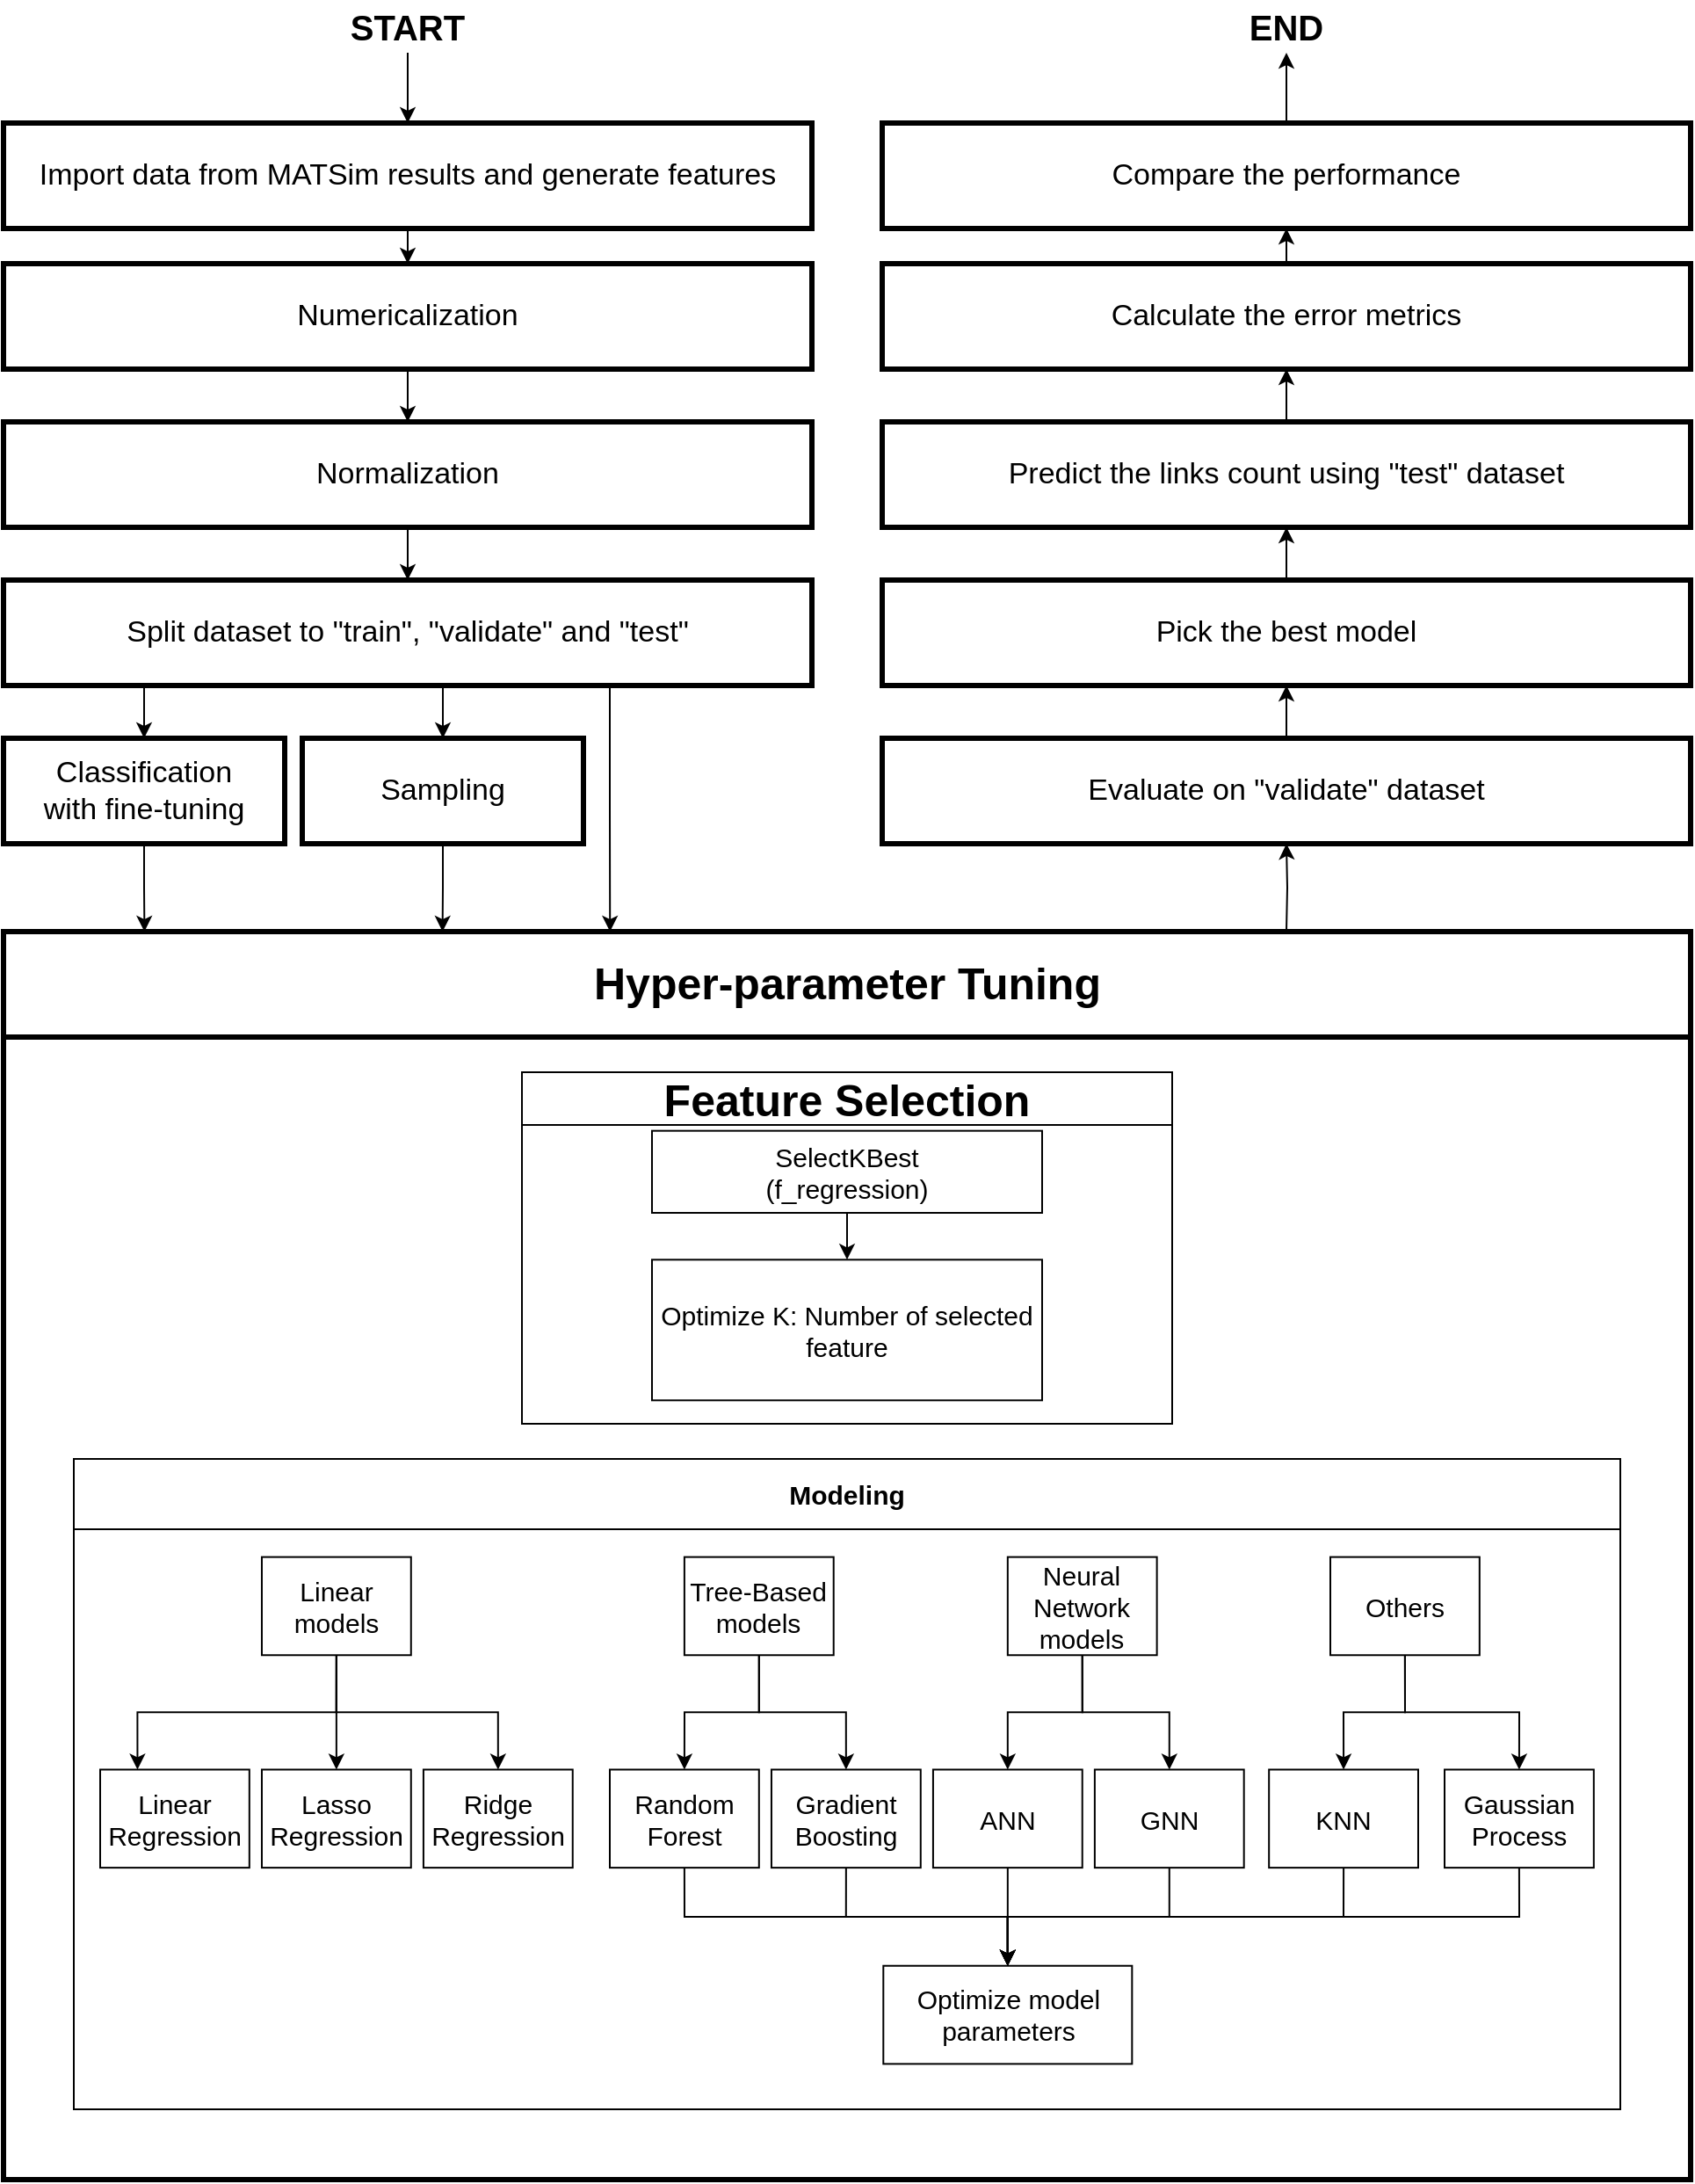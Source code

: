 <mxfile version="24.4.4" type="device">
  <diagram name="Page-1" id="b520641d-4fe3-3701-9064-5fc419738815">
    <mxGraphModel dx="1386" dy="1643" grid="1" gridSize="10" guides="1" tooltips="1" connect="1" arrows="1" fold="1" page="1" pageScale="1" pageWidth="1100" pageHeight="850" background="none" math="0" shadow="0">
      <root>
        <mxCell id="0" />
        <mxCell id="1" parent="0" />
        <mxCell id="gMKB-CB3w5Qyr5-P35p--82" style="edgeStyle=orthogonalEdgeStyle;rounded=0;orthogonalLoop=1;jettySize=auto;html=1;exitX=0.5;exitY=1;exitDx=0;exitDy=0;entryX=0.5;entryY=0;entryDx=0;entryDy=0;" parent="1" source="gMKB-CB3w5Qyr5-P35p--3" target="gMKB-CB3w5Qyr5-P35p--8" edge="1">
          <mxGeometry relative="1" as="geometry" />
        </mxCell>
        <mxCell id="gMKB-CB3w5Qyr5-P35p--3" value="&lt;b&gt;&lt;font style=&quot;font-size: 20px;&quot;&gt;START&lt;/font&gt;&lt;/b&gt;" style="text;html=1;align=center;verticalAlign=middle;whiteSpace=wrap;rounded=0;fontSize=15;" parent="1" vertex="1">
          <mxGeometry x="390" y="-80" width="60" height="30" as="geometry" />
        </mxCell>
        <mxCell id="gMKB-CB3w5Qyr5-P35p--83" style="edgeStyle=orthogonalEdgeStyle;rounded=0;orthogonalLoop=1;jettySize=auto;html=1;exitX=0.5;exitY=1;exitDx=0;exitDy=0;entryX=0.5;entryY=0;entryDx=0;entryDy=0;fontSize=17;" parent="1" source="gMKB-CB3w5Qyr5-P35p--8" target="gMKB-CB3w5Qyr5-P35p--9" edge="1">
          <mxGeometry relative="1" as="geometry" />
        </mxCell>
        <mxCell id="gMKB-CB3w5Qyr5-P35p--8" value="Import data from MATSim results and generate features" style="rounded=0;whiteSpace=wrap;html=1;fontSize=17;strokeWidth=3;" parent="1" vertex="1">
          <mxGeometry x="190" y="-10" width="460" height="60" as="geometry" />
        </mxCell>
        <mxCell id="gMKB-CB3w5Qyr5-P35p--84" style="edgeStyle=orthogonalEdgeStyle;rounded=0;orthogonalLoop=1;jettySize=auto;html=1;exitX=0.5;exitY=1;exitDx=0;exitDy=0;entryX=0.5;entryY=0;entryDx=0;entryDy=0;fontSize=17;" parent="1" source="gMKB-CB3w5Qyr5-P35p--9" target="gMKB-CB3w5Qyr5-P35p--10" edge="1">
          <mxGeometry relative="1" as="geometry" />
        </mxCell>
        <mxCell id="gMKB-CB3w5Qyr5-P35p--9" value="Numericalization" style="rounded=0;whiteSpace=wrap;html=1;fontSize=17;strokeWidth=3;" parent="1" vertex="1">
          <mxGeometry x="190" y="70" width="460" height="60" as="geometry" />
        </mxCell>
        <mxCell id="gMKB-CB3w5Qyr5-P35p--85" style="edgeStyle=orthogonalEdgeStyle;rounded=0;orthogonalLoop=1;jettySize=auto;html=1;exitX=0.5;exitY=1;exitDx=0;exitDy=0;entryX=0.5;entryY=0;entryDx=0;entryDy=0;fontSize=17;" parent="1" source="gMKB-CB3w5Qyr5-P35p--10" target="gMKB-CB3w5Qyr5-P35p--11" edge="1">
          <mxGeometry relative="1" as="geometry" />
        </mxCell>
        <mxCell id="gMKB-CB3w5Qyr5-P35p--10" value="Normalization" style="rounded=0;whiteSpace=wrap;html=1;fontSize=17;strokeWidth=3;" parent="1" vertex="1">
          <mxGeometry x="190" y="160" width="460" height="60" as="geometry" />
        </mxCell>
        <mxCell id="gMKB-CB3w5Qyr5-P35p--114" style="edgeStyle=orthogonalEdgeStyle;rounded=0;orthogonalLoop=1;jettySize=auto;html=1;exitX=0.5;exitY=1;exitDx=0;exitDy=0;fontSize=17;" parent="1" source="gMKB-CB3w5Qyr5-P35p--11" target="gMKB-CB3w5Qyr5-P35p--12" edge="1">
          <mxGeometry relative="1" as="geometry">
            <Array as="points">
              <mxPoint x="270" y="310" />
            </Array>
          </mxGeometry>
        </mxCell>
        <mxCell id="gMKB-CB3w5Qyr5-P35p--115" style="edgeStyle=orthogonalEdgeStyle;rounded=0;orthogonalLoop=1;jettySize=auto;html=1;exitX=0.5;exitY=1;exitDx=0;exitDy=0;entryX=0.5;entryY=0;entryDx=0;entryDy=0;fontSize=17;" parent="1" source="gMKB-CB3w5Qyr5-P35p--11" target="gMKB-CB3w5Qyr5-P35p--96" edge="1">
          <mxGeometry relative="1" as="geometry">
            <Array as="points">
              <mxPoint x="440" y="310" />
            </Array>
          </mxGeometry>
        </mxCell>
        <mxCell id="gMKB-CB3w5Qyr5-P35p--117" style="edgeStyle=orthogonalEdgeStyle;rounded=0;orthogonalLoop=1;jettySize=auto;html=1;exitX=0.75;exitY=1;exitDx=0;exitDy=0;" parent="1" source="gMKB-CB3w5Qyr5-P35p--11" edge="1">
          <mxGeometry relative="1" as="geometry">
            <mxPoint x="535.111" y="450" as="targetPoint" />
          </mxGeometry>
        </mxCell>
        <mxCell id="gMKB-CB3w5Qyr5-P35p--11" value="Split dataset to &quot;train&quot;, &quot;validate&quot; and &quot;test&quot;" style="rounded=0;whiteSpace=wrap;html=1;fontSize=17;strokeWidth=3;" parent="1" vertex="1">
          <mxGeometry x="190" y="250" width="460" height="60" as="geometry" />
        </mxCell>
        <mxCell id="gMKB-CB3w5Qyr5-P35p--103" style="edgeStyle=orthogonalEdgeStyle;rounded=0;orthogonalLoop=1;jettySize=auto;html=1;exitX=0.5;exitY=1;exitDx=0;exitDy=0;" parent="1" source="gMKB-CB3w5Qyr5-P35p--12" edge="1">
          <mxGeometry relative="1" as="geometry">
            <mxPoint x="270.2" y="450" as="targetPoint" />
          </mxGeometry>
        </mxCell>
        <mxCell id="gMKB-CB3w5Qyr5-P35p--12" value="Classification&lt;div&gt;with fine-tuning&lt;/div&gt;" style="rounded=0;whiteSpace=wrap;html=1;fontSize=17;strokeWidth=3;" parent="1" vertex="1">
          <mxGeometry x="190" y="340" width="160" height="60" as="geometry" />
        </mxCell>
        <mxCell id="gMKB-CB3w5Qyr5-P35p--91" style="edgeStyle=orthogonalEdgeStyle;rounded=0;orthogonalLoop=1;jettySize=auto;html=1;exitX=0.5;exitY=0;exitDx=0;exitDy=0;entryX=0.5;entryY=1;entryDx=0;entryDy=0;fontSize=17;" parent="1" source="gMKB-CB3w5Qyr5-P35p--18" target="gMKB-CB3w5Qyr5-P35p--20" edge="1">
          <mxGeometry relative="1" as="geometry" />
        </mxCell>
        <mxCell id="gMKB-CB3w5Qyr5-P35p--18" value="Pick the best model" style="rounded=0;whiteSpace=wrap;html=1;fontSize=17;strokeWidth=3;" parent="1" vertex="1">
          <mxGeometry x="690" y="250" width="460" height="60" as="geometry" />
        </mxCell>
        <mxCell id="gMKB-CB3w5Qyr5-P35p--90" style="edgeStyle=orthogonalEdgeStyle;rounded=0;orthogonalLoop=1;jettySize=auto;html=1;exitX=0.5;exitY=0;exitDx=0;exitDy=0;entryX=0.5;entryY=1;entryDx=0;entryDy=0;fontSize=17;" parent="1" source="gMKB-CB3w5Qyr5-P35p--19" target="gMKB-CB3w5Qyr5-P35p--18" edge="1">
          <mxGeometry relative="1" as="geometry" />
        </mxCell>
        <mxCell id="gMKB-CB3w5Qyr5-P35p--111" style="edgeStyle=orthogonalEdgeStyle;rounded=0;orthogonalLoop=1;jettySize=auto;html=1;exitX=0.5;exitY=1;exitDx=0;exitDy=0;entryX=0.5;entryY=1;entryDx=0;entryDy=0;" parent="1" target="gMKB-CB3w5Qyr5-P35p--19" edge="1">
          <mxGeometry relative="1" as="geometry">
            <mxPoint x="920" y="450" as="sourcePoint" />
          </mxGeometry>
        </mxCell>
        <mxCell id="gMKB-CB3w5Qyr5-P35p--19" value="Evaluate on &quot;validate&quot; dataset" style="rounded=0;whiteSpace=wrap;html=1;fontSize=17;strokeWidth=3;" parent="1" vertex="1">
          <mxGeometry x="690" y="340" width="460" height="60" as="geometry" />
        </mxCell>
        <mxCell id="gMKB-CB3w5Qyr5-P35p--92" style="edgeStyle=orthogonalEdgeStyle;rounded=0;orthogonalLoop=1;jettySize=auto;html=1;exitX=0.5;exitY=0;exitDx=0;exitDy=0;entryX=0.5;entryY=1;entryDx=0;entryDy=0;fontSize=17;" parent="1" source="gMKB-CB3w5Qyr5-P35p--20" target="gMKB-CB3w5Qyr5-P35p--81" edge="1">
          <mxGeometry relative="1" as="geometry" />
        </mxCell>
        <mxCell id="gMKB-CB3w5Qyr5-P35p--20" value="Predict the links count using &quot;test&quot; dataset" style="rounded=0;whiteSpace=wrap;html=1;fontSize=17;strokeWidth=3;" parent="1" vertex="1">
          <mxGeometry x="690" y="160" width="460" height="60" as="geometry" />
        </mxCell>
        <mxCell id="gMKB-CB3w5Qyr5-P35p--79" value="&lt;font style=&quot;font-size: 25px;&quot;&gt;Hyper-parameter Tuning&lt;/font&gt;" style="swimlane;horizontal=0;whiteSpace=wrap;html=1;startSize=60;direction=south;textDirection=vertical-lr;strokeWidth=3;" parent="1" vertex="1">
          <mxGeometry x="190" y="450" width="960" height="710" as="geometry" />
        </mxCell>
        <mxCell id="gMKB-CB3w5Qyr5-P35p--77" value="" style="group;strokeWidth=1;perimeterSpacing=1;" parent="gMKB-CB3w5Qyr5-P35p--79" vertex="1" connectable="0">
          <mxGeometry x="295" y="80" width="370" height="200" as="geometry" />
        </mxCell>
        <mxCell id="gMKB-CB3w5Qyr5-P35p--21" value="&lt;font style=&quot;font-size: 25px;&quot;&gt;Feature Selection&lt;/font&gt;" style="swimlane;whiteSpace=wrap;html=1;fontSize=15;container=0;startSize=30;" parent="gMKB-CB3w5Qyr5-P35p--77" vertex="1">
          <mxGeometry width="370" height="200" as="geometry" />
        </mxCell>
        <mxCell id="gMKB-CB3w5Qyr5-P35p--13" value="SelectKBest&lt;br style=&quot;font-size: 15px;&quot;&gt;(f_regression)" style="rounded=0;whiteSpace=wrap;html=1;fontSize=15;container=0;strokeWidth=1;" parent="gMKB-CB3w5Qyr5-P35p--77" vertex="1">
          <mxGeometry x="74" y="33.333" width="222" height="46.667" as="geometry" />
        </mxCell>
        <mxCell id="gMKB-CB3w5Qyr5-P35p--24" value="Optimize K: Number of selected feature" style="rounded=0;whiteSpace=wrap;html=1;fontSize=15;container=0;strokeWidth=1;" parent="gMKB-CB3w5Qyr5-P35p--77" vertex="1">
          <mxGeometry x="74" y="106.667" width="222" height="80" as="geometry" />
        </mxCell>
        <mxCell id="gMKB-CB3w5Qyr5-P35p--27" value="" style="edgeStyle=orthogonalEdgeStyle;rounded=0;orthogonalLoop=1;jettySize=auto;html=1;fontSize=15;" parent="gMKB-CB3w5Qyr5-P35p--77" source="gMKB-CB3w5Qyr5-P35p--13" target="gMKB-CB3w5Qyr5-P35p--24" edge="1">
          <mxGeometry relative="1" as="geometry" />
        </mxCell>
        <mxCell id="gMKB-CB3w5Qyr5-P35p--67" value="" style="group;fontSize=15;strokeWidth=3;strokeColor=none;" parent="gMKB-CB3w5Qyr5-P35p--79" vertex="1" connectable="0">
          <mxGeometry x="90" y="300" width="830" height="400" as="geometry" />
        </mxCell>
        <mxCell id="FQRCVSw-DP6-Q9o8BPlu-36" value="" style="group" parent="gMKB-CB3w5Qyr5-P35p--67" vertex="1" connectable="0">
          <mxGeometry x="-50" width="880" height="370" as="geometry" />
        </mxCell>
        <mxCell id="gMKB-CB3w5Qyr5-P35p--29" value="&lt;font style=&quot;font-size: 15px;&quot;&gt;Modeling&lt;/font&gt;" style="swimlane;whiteSpace=wrap;html=1;fontSize=15;startSize=40;direction=east;container=0;" parent="FQRCVSw-DP6-Q9o8BPlu-36" vertex="1">
          <mxGeometry width="880" height="370" as="geometry" />
        </mxCell>
        <mxCell id="FQRCVSw-DP6-Q9o8BPlu-30" value="KNN" style="rounded=0;whiteSpace=wrap;html=1;fontSize=15;container=0;" parent="gMKB-CB3w5Qyr5-P35p--29" vertex="1">
          <mxGeometry x="680.091" y="176.744" width="84.906" height="55.814" as="geometry" />
        </mxCell>
        <mxCell id="FQRCVSw-DP6-Q9o8BPlu-31" value="Gaussian Process" style="rounded=0;whiteSpace=wrap;html=1;fontSize=15;container=0;" parent="gMKB-CB3w5Qyr5-P35p--29" vertex="1">
          <mxGeometry x="780.001" y="176.744" width="84.906" height="55.814" as="geometry" />
        </mxCell>
        <mxCell id="gMKB-CB3w5Qyr5-P35p--30" value="Linear models" style="rounded=0;whiteSpace=wrap;html=1;fontSize=15;container=0;" parent="FQRCVSw-DP6-Q9o8BPlu-36" vertex="1">
          <mxGeometry x="106.984" y="55.814" width="84.906" height="55.814" as="geometry" />
        </mxCell>
        <mxCell id="gMKB-CB3w5Qyr5-P35p--34" value="Linear Regression" style="rounded=0;whiteSpace=wrap;html=1;fontSize=15;container=0;" parent="FQRCVSw-DP6-Q9o8BPlu-36" vertex="1">
          <mxGeometry x="15.003" y="176.744" width="84.906" height="55.814" as="geometry" />
        </mxCell>
        <mxCell id="gMKB-CB3w5Qyr5-P35p--42" style="edgeStyle=orthogonalEdgeStyle;rounded=0;orthogonalLoop=1;jettySize=auto;html=1;exitX=0.5;exitY=1;exitDx=0;exitDy=0;entryX=0.25;entryY=0;entryDx=0;entryDy=0;fontSize=15;" parent="FQRCVSw-DP6-Q9o8BPlu-36" source="gMKB-CB3w5Qyr5-P35p--30" target="gMKB-CB3w5Qyr5-P35p--34" edge="1">
          <mxGeometry relative="1" as="geometry" />
        </mxCell>
        <mxCell id="gMKB-CB3w5Qyr5-P35p--35" value="Lasso Regression" style="rounded=0;whiteSpace=wrap;html=1;fontSize=15;container=0;" parent="FQRCVSw-DP6-Q9o8BPlu-36" vertex="1">
          <mxGeometry x="106.984" y="176.744" width="84.906" height="55.814" as="geometry" />
        </mxCell>
        <mxCell id="gMKB-CB3w5Qyr5-P35p--43" style="edgeStyle=orthogonalEdgeStyle;rounded=0;orthogonalLoop=1;jettySize=auto;html=1;exitX=0.5;exitY=1;exitDx=0;exitDy=0;entryX=0.5;entryY=0;entryDx=0;entryDy=0;fontSize=15;" parent="FQRCVSw-DP6-Q9o8BPlu-36" source="gMKB-CB3w5Qyr5-P35p--30" target="gMKB-CB3w5Qyr5-P35p--35" edge="1">
          <mxGeometry relative="1" as="geometry" />
        </mxCell>
        <mxCell id="gMKB-CB3w5Qyr5-P35p--36" value="Ridge Regression" style="rounded=0;whiteSpace=wrap;html=1;fontSize=15;container=0;" parent="FQRCVSw-DP6-Q9o8BPlu-36" vertex="1">
          <mxGeometry x="198.965" y="176.744" width="84.906" height="55.814" as="geometry" />
        </mxCell>
        <mxCell id="gMKB-CB3w5Qyr5-P35p--44" style="edgeStyle=orthogonalEdgeStyle;rounded=0;orthogonalLoop=1;jettySize=auto;html=1;exitX=0.5;exitY=1;exitDx=0;exitDy=0;entryX=0.5;entryY=0;entryDx=0;entryDy=0;fontSize=15;" parent="FQRCVSw-DP6-Q9o8BPlu-36" source="gMKB-CB3w5Qyr5-P35p--30" target="gMKB-CB3w5Qyr5-P35p--36" edge="1">
          <mxGeometry relative="1" as="geometry" />
        </mxCell>
        <mxCell id="gMKB-CB3w5Qyr5-P35p--52" value="Optimize model parameters" style="rounded=0;whiteSpace=wrap;html=1;fontSize=15;container=0;" parent="FQRCVSw-DP6-Q9o8BPlu-36" vertex="1">
          <mxGeometry x="460.655" y="288.372" width="141.509" height="55.814" as="geometry" />
        </mxCell>
        <mxCell id="gMKB-CB3w5Qyr5-P35p--31" value="Tree-Based models" style="rounded=0;whiteSpace=wrap;html=1;fontSize=15;container=0;" parent="FQRCVSw-DP6-Q9o8BPlu-36" vertex="1">
          <mxGeometry x="347.449" y="55.814" width="84.906" height="55.814" as="geometry" />
        </mxCell>
        <mxCell id="FQRCVSw-DP6-Q9o8BPlu-34" style="edgeStyle=orthogonalEdgeStyle;rounded=0;orthogonalLoop=1;jettySize=auto;html=1;exitX=0.5;exitY=1;exitDx=0;exitDy=0;entryX=0.5;entryY=0;entryDx=0;entryDy=0;" parent="FQRCVSw-DP6-Q9o8BPlu-36" source="gMKB-CB3w5Qyr5-P35p--33" target="FQRCVSw-DP6-Q9o8BPlu-31" edge="1">
          <mxGeometry relative="1" as="geometry" />
        </mxCell>
        <mxCell id="FQRCVSw-DP6-Q9o8BPlu-37" style="edgeStyle=orthogonalEdgeStyle;rounded=0;orthogonalLoop=1;jettySize=auto;html=1;exitX=0.5;exitY=1;exitDx=0;exitDy=0;entryX=0.5;entryY=0;entryDx=0;entryDy=0;" parent="FQRCVSw-DP6-Q9o8BPlu-36" source="gMKB-CB3w5Qyr5-P35p--33" target="FQRCVSw-DP6-Q9o8BPlu-30" edge="1">
          <mxGeometry relative="1" as="geometry" />
        </mxCell>
        <mxCell id="gMKB-CB3w5Qyr5-P35p--33" value="Others" style="rounded=0;whiteSpace=wrap;html=1;fontSize=15;container=0;" parent="FQRCVSw-DP6-Q9o8BPlu-36" vertex="1">
          <mxGeometry x="715.001" y="55.814" width="84.906" height="55.814" as="geometry" />
        </mxCell>
        <mxCell id="gMKB-CB3w5Qyr5-P35p--37" value="Random Forest" style="rounded=0;whiteSpace=wrap;html=1;fontSize=15;container=0;" parent="FQRCVSw-DP6-Q9o8BPlu-36" vertex="1">
          <mxGeometry x="304.997" y="176.744" width="84.906" height="55.814" as="geometry" />
        </mxCell>
        <mxCell id="gMKB-CB3w5Qyr5-P35p--45" style="edgeStyle=orthogonalEdgeStyle;rounded=0;orthogonalLoop=1;jettySize=auto;html=1;exitX=0.5;exitY=1;exitDx=0;exitDy=0;entryX=0.5;entryY=0;entryDx=0;entryDy=0;fontSize=15;" parent="FQRCVSw-DP6-Q9o8BPlu-36" source="gMKB-CB3w5Qyr5-P35p--31" target="gMKB-CB3w5Qyr5-P35p--37" edge="1">
          <mxGeometry relative="1" as="geometry" />
        </mxCell>
        <mxCell id="gMKB-CB3w5Qyr5-P35p--38" value="Gradient Boosting" style="rounded=0;whiteSpace=wrap;html=1;fontSize=15;container=0;" parent="FQRCVSw-DP6-Q9o8BPlu-36" vertex="1">
          <mxGeometry x="396.978" y="176.744" width="84.906" height="55.814" as="geometry" />
        </mxCell>
        <mxCell id="gMKB-CB3w5Qyr5-P35p--46" style="edgeStyle=orthogonalEdgeStyle;rounded=0;orthogonalLoop=1;jettySize=auto;html=1;exitX=0.5;exitY=1;exitDx=0;exitDy=0;entryX=0.5;entryY=0;entryDx=0;entryDy=0;fontSize=15;" parent="FQRCVSw-DP6-Q9o8BPlu-36" source="gMKB-CB3w5Qyr5-P35p--31" target="gMKB-CB3w5Qyr5-P35p--38" edge="1">
          <mxGeometry relative="1" as="geometry" />
        </mxCell>
        <mxCell id="gMKB-CB3w5Qyr5-P35p--39" value="Neural Network models" style="rounded=0;whiteSpace=wrap;html=1;fontSize=15;container=0;" parent="FQRCVSw-DP6-Q9o8BPlu-36" vertex="1">
          <mxGeometry x="531.412" y="55.814" width="84.906" height="55.814" as="geometry" />
        </mxCell>
        <mxCell id="gMKB-CB3w5Qyr5-P35p--40" value="ANN" style="rounded=0;whiteSpace=wrap;html=1;fontSize=15;container=0;" parent="FQRCVSw-DP6-Q9o8BPlu-36" vertex="1">
          <mxGeometry x="488.959" y="176.744" width="84.906" height="55.814" as="geometry" />
        </mxCell>
        <mxCell id="gMKB-CB3w5Qyr5-P35p--47" style="edgeStyle=orthogonalEdgeStyle;rounded=0;orthogonalLoop=1;jettySize=auto;html=1;exitX=0.5;exitY=1;exitDx=0;exitDy=0;entryX=0.5;entryY=0;entryDx=0;entryDy=0;fontSize=15;" parent="FQRCVSw-DP6-Q9o8BPlu-36" source="gMKB-CB3w5Qyr5-P35p--39" target="gMKB-CB3w5Qyr5-P35p--40" edge="1">
          <mxGeometry relative="1" as="geometry" />
        </mxCell>
        <mxCell id="gMKB-CB3w5Qyr5-P35p--41" value="GNN" style="rounded=0;whiteSpace=wrap;html=1;fontSize=15;container=0;" parent="FQRCVSw-DP6-Q9o8BPlu-36" vertex="1">
          <mxGeometry x="580.94" y="176.744" width="84.906" height="55.814" as="geometry" />
        </mxCell>
        <mxCell id="gMKB-CB3w5Qyr5-P35p--48" style="edgeStyle=orthogonalEdgeStyle;rounded=0;orthogonalLoop=1;jettySize=auto;html=1;exitX=0.5;exitY=1;exitDx=0;exitDy=0;entryX=0.5;entryY=0;entryDx=0;entryDy=0;fontSize=15;" parent="FQRCVSw-DP6-Q9o8BPlu-36" source="gMKB-CB3w5Qyr5-P35p--39" target="gMKB-CB3w5Qyr5-P35p--41" edge="1">
          <mxGeometry relative="1" as="geometry" />
        </mxCell>
        <mxCell id="gMKB-CB3w5Qyr5-P35p--56" style="edgeStyle=orthogonalEdgeStyle;rounded=0;orthogonalLoop=1;jettySize=auto;html=1;exitX=0.5;exitY=1;exitDx=0;exitDy=0;entryX=0.5;entryY=0;entryDx=0;entryDy=0;fontSize=15;" parent="FQRCVSw-DP6-Q9o8BPlu-36" source="gMKB-CB3w5Qyr5-P35p--37" target="gMKB-CB3w5Qyr5-P35p--52" edge="1">
          <mxGeometry relative="1" as="geometry" />
        </mxCell>
        <mxCell id="gMKB-CB3w5Qyr5-P35p--57" style="edgeStyle=orthogonalEdgeStyle;rounded=0;orthogonalLoop=1;jettySize=auto;html=1;exitX=0.5;exitY=1;exitDx=0;exitDy=0;entryX=0.5;entryY=0;entryDx=0;entryDy=0;fontSize=15;" parent="FQRCVSw-DP6-Q9o8BPlu-36" source="gMKB-CB3w5Qyr5-P35p--38" target="gMKB-CB3w5Qyr5-P35p--52" edge="1">
          <mxGeometry relative="1" as="geometry" />
        </mxCell>
        <mxCell id="gMKB-CB3w5Qyr5-P35p--58" style="edgeStyle=orthogonalEdgeStyle;rounded=0;orthogonalLoop=1;jettySize=auto;html=1;exitX=0.5;exitY=1;exitDx=0;exitDy=0;entryX=0.5;entryY=0;entryDx=0;entryDy=0;fontSize=15;" parent="FQRCVSw-DP6-Q9o8BPlu-36" source="gMKB-CB3w5Qyr5-P35p--40" target="gMKB-CB3w5Qyr5-P35p--52" edge="1">
          <mxGeometry relative="1" as="geometry" />
        </mxCell>
        <mxCell id="gMKB-CB3w5Qyr5-P35p--59" style="edgeStyle=orthogonalEdgeStyle;rounded=0;orthogonalLoop=1;jettySize=auto;html=1;exitX=0.5;exitY=1;exitDx=0;exitDy=0;entryX=0.5;entryY=0;entryDx=0;entryDy=0;fontSize=15;" parent="FQRCVSw-DP6-Q9o8BPlu-36" source="gMKB-CB3w5Qyr5-P35p--41" target="gMKB-CB3w5Qyr5-P35p--52" edge="1">
          <mxGeometry relative="1" as="geometry" />
        </mxCell>
        <mxCell id="FQRCVSw-DP6-Q9o8BPlu-33" style="edgeStyle=orthogonalEdgeStyle;rounded=0;orthogonalLoop=1;jettySize=auto;html=1;exitX=0.5;exitY=1;exitDx=0;exitDy=0;entryX=0.5;entryY=0;entryDx=0;entryDy=0;" parent="FQRCVSw-DP6-Q9o8BPlu-36" source="FQRCVSw-DP6-Q9o8BPlu-31" target="gMKB-CB3w5Qyr5-P35p--52" edge="1">
          <mxGeometry relative="1" as="geometry" />
        </mxCell>
        <mxCell id="FQRCVSw-DP6-Q9o8BPlu-32" style="edgeStyle=orthogonalEdgeStyle;rounded=0;orthogonalLoop=1;jettySize=auto;html=1;exitX=0.5;exitY=1;exitDx=0;exitDy=0;entryX=0.5;entryY=0;entryDx=0;entryDy=0;" parent="FQRCVSw-DP6-Q9o8BPlu-36" source="FQRCVSw-DP6-Q9o8BPlu-30" target="gMKB-CB3w5Qyr5-P35p--52" edge="1">
          <mxGeometry relative="1" as="geometry" />
        </mxCell>
        <mxCell id="gMKB-CB3w5Qyr5-P35p--80" value="&lt;b&gt;&lt;font style=&quot;font-size: 20px;&quot;&gt;END&lt;/font&gt;&lt;/b&gt;" style="text;html=1;align=center;verticalAlign=middle;whiteSpace=wrap;rounded=0;fontSize=15;" parent="1" vertex="1">
          <mxGeometry x="890" y="-80" width="60" height="30" as="geometry" />
        </mxCell>
        <mxCell id="b7hs0lXv0ss-k1yak4oa-4" style="edgeStyle=orthogonalEdgeStyle;rounded=0;orthogonalLoop=1;jettySize=auto;html=1;exitX=0.5;exitY=0;exitDx=0;exitDy=0;entryX=0.5;entryY=1;entryDx=0;entryDy=0;" parent="1" source="gMKB-CB3w5Qyr5-P35p--81" target="b7hs0lXv0ss-k1yak4oa-1" edge="1">
          <mxGeometry relative="1" as="geometry" />
        </mxCell>
        <mxCell id="gMKB-CB3w5Qyr5-P35p--81" value="Calculate the error metrics" style="rounded=0;whiteSpace=wrap;html=1;fontSize=17;strokeWidth=3;" parent="1" vertex="1">
          <mxGeometry x="690" y="70" width="460" height="60" as="geometry" />
        </mxCell>
        <mxCell id="gMKB-CB3w5Qyr5-P35p--104" style="edgeStyle=orthogonalEdgeStyle;rounded=0;orthogonalLoop=1;jettySize=auto;html=1;exitX=0.5;exitY=1;exitDx=0;exitDy=0;" parent="1" source="gMKB-CB3w5Qyr5-P35p--96" edge="1">
          <mxGeometry relative="1" as="geometry">
            <mxPoint x="439.8" y="450" as="targetPoint" />
          </mxGeometry>
        </mxCell>
        <mxCell id="gMKB-CB3w5Qyr5-P35p--96" value="Sampling" style="rounded=0;whiteSpace=wrap;html=1;fontSize=17;strokeWidth=3;" parent="1" vertex="1">
          <mxGeometry x="360" y="340" width="160" height="60" as="geometry" />
        </mxCell>
        <mxCell id="b7hs0lXv0ss-k1yak4oa-3" style="edgeStyle=orthogonalEdgeStyle;rounded=0;orthogonalLoop=1;jettySize=auto;html=1;exitX=0.5;exitY=0;exitDx=0;exitDy=0;entryX=0.5;entryY=1;entryDx=0;entryDy=0;" parent="1" source="b7hs0lXv0ss-k1yak4oa-1" target="gMKB-CB3w5Qyr5-P35p--80" edge="1">
          <mxGeometry relative="1" as="geometry" />
        </mxCell>
        <mxCell id="b7hs0lXv0ss-k1yak4oa-1" value="Compare the performance" style="rounded=0;whiteSpace=wrap;html=1;fontSize=17;strokeWidth=3;" parent="1" vertex="1">
          <mxGeometry x="690" y="-10" width="460" height="60" as="geometry" />
        </mxCell>
      </root>
    </mxGraphModel>
  </diagram>
</mxfile>
